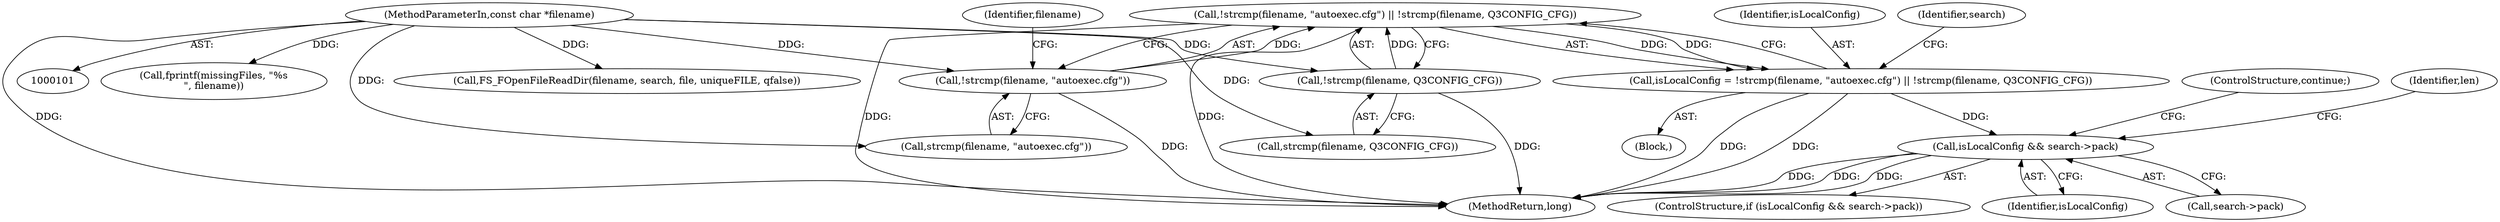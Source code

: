 digraph "0_OpenJK_b6ff2bcb1e4e6976d61e316175c6d7c99860fe20_1@API" {
"1000117" [label="(Call,!strcmp(filename, \"autoexec.cfg\") || !strcmp(filename, Q3CONFIG_CFG))"];
"1000118" [label="(Call,!strcmp(filename, \"autoexec.cfg\"))"];
"1000102" [label="(MethodParameterIn,const char *filename)"];
"1000122" [label="(Call,!strcmp(filename, Q3CONFIG_CFG))"];
"1000115" [label="(Call,isLocalConfig = !strcmp(filename, \"autoexec.cfg\") || !strcmp(filename, Q3CONFIG_CFG))"];
"1000138" [label="(Call,isLocalConfig && search->pack)"];
"1000128" [label="(Identifier,search)"];
"1000138" [label="(Call,isLocalConfig && search->pack)"];
"1000176" [label="(Call,fprintf(missingFiles, \"%s\n\", filename))"];
"1000119" [label="(Call,strcmp(filename, \"autoexec.cfg\"))"];
"1000117" [label="(Call,!strcmp(filename, \"autoexec.cfg\") || !strcmp(filename, Q3CONFIG_CFG))"];
"1000122" [label="(Call,!strcmp(filename, Q3CONFIG_CFG))"];
"1000139" [label="(Identifier,isLocalConfig)"];
"1000140" [label="(Call,search->pack)"];
"1000145" [label="(Identifier,len)"];
"1000143" [label="(ControlStructure,continue;)"];
"1000116" [label="(Identifier,isLocalConfig)"];
"1000137" [label="(ControlStructure,if (isLocalConfig && search->pack))"];
"1000118" [label="(Call,!strcmp(filename, \"autoexec.cfg\"))"];
"1000115" [label="(Call,isLocalConfig = !strcmp(filename, \"autoexec.cfg\") || !strcmp(filename, Q3CONFIG_CFG))"];
"1000146" [label="(Call,FS_FOpenFileReadDir(filename, search, file, uniqueFILE, qfalse))"];
"1000194" [label="(MethodReturn,long)"];
"1000105" [label="(Block,)"];
"1000123" [label="(Call,strcmp(filename, Q3CONFIG_CFG))"];
"1000124" [label="(Identifier,filename)"];
"1000102" [label="(MethodParameterIn,const char *filename)"];
"1000117" -> "1000115"  [label="AST: "];
"1000117" -> "1000118"  [label="CFG: "];
"1000117" -> "1000122"  [label="CFG: "];
"1000118" -> "1000117"  [label="AST: "];
"1000122" -> "1000117"  [label="AST: "];
"1000115" -> "1000117"  [label="CFG: "];
"1000117" -> "1000194"  [label="DDG: "];
"1000117" -> "1000194"  [label="DDG: "];
"1000117" -> "1000115"  [label="DDG: "];
"1000117" -> "1000115"  [label="DDG: "];
"1000118" -> "1000117"  [label="DDG: "];
"1000122" -> "1000117"  [label="DDG: "];
"1000118" -> "1000119"  [label="CFG: "];
"1000119" -> "1000118"  [label="AST: "];
"1000124" -> "1000118"  [label="CFG: "];
"1000118" -> "1000194"  [label="DDG: "];
"1000102" -> "1000118"  [label="DDG: "];
"1000102" -> "1000101"  [label="AST: "];
"1000102" -> "1000194"  [label="DDG: "];
"1000102" -> "1000119"  [label="DDG: "];
"1000102" -> "1000122"  [label="DDG: "];
"1000102" -> "1000123"  [label="DDG: "];
"1000102" -> "1000146"  [label="DDG: "];
"1000102" -> "1000176"  [label="DDG: "];
"1000122" -> "1000123"  [label="CFG: "];
"1000123" -> "1000122"  [label="AST: "];
"1000122" -> "1000194"  [label="DDG: "];
"1000115" -> "1000105"  [label="AST: "];
"1000116" -> "1000115"  [label="AST: "];
"1000128" -> "1000115"  [label="CFG: "];
"1000115" -> "1000194"  [label="DDG: "];
"1000115" -> "1000194"  [label="DDG: "];
"1000115" -> "1000138"  [label="DDG: "];
"1000138" -> "1000137"  [label="AST: "];
"1000138" -> "1000139"  [label="CFG: "];
"1000138" -> "1000140"  [label="CFG: "];
"1000139" -> "1000138"  [label="AST: "];
"1000140" -> "1000138"  [label="AST: "];
"1000143" -> "1000138"  [label="CFG: "];
"1000145" -> "1000138"  [label="CFG: "];
"1000138" -> "1000194"  [label="DDG: "];
"1000138" -> "1000194"  [label="DDG: "];
"1000138" -> "1000194"  [label="DDG: "];
}
